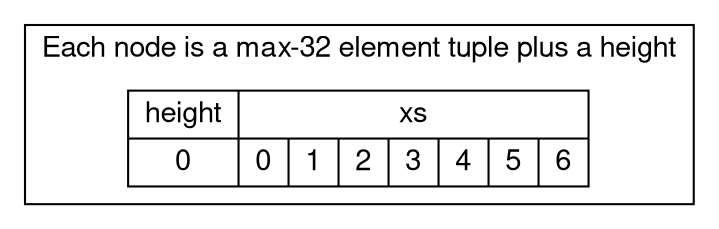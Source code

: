 digraph vector1 {
    fontname="Helvetica,Arial,sans-serif"
    graph[rankdir="TD"];
    node[fontname="Helvetica,Arial,sans-serif"];
    edge[fontname="Helvetica,Arial,sans-serif"];

    // The ID must start with 'cluster' to get a box around it
    subgraph cluster_1 {
        label="Each node is a max-32 element tuple plus a height"
        leaf0[shape=record, label="{{height}|{0}}|{{xs}|{0|1|2|3|4|5|6}}"];
    }
}
